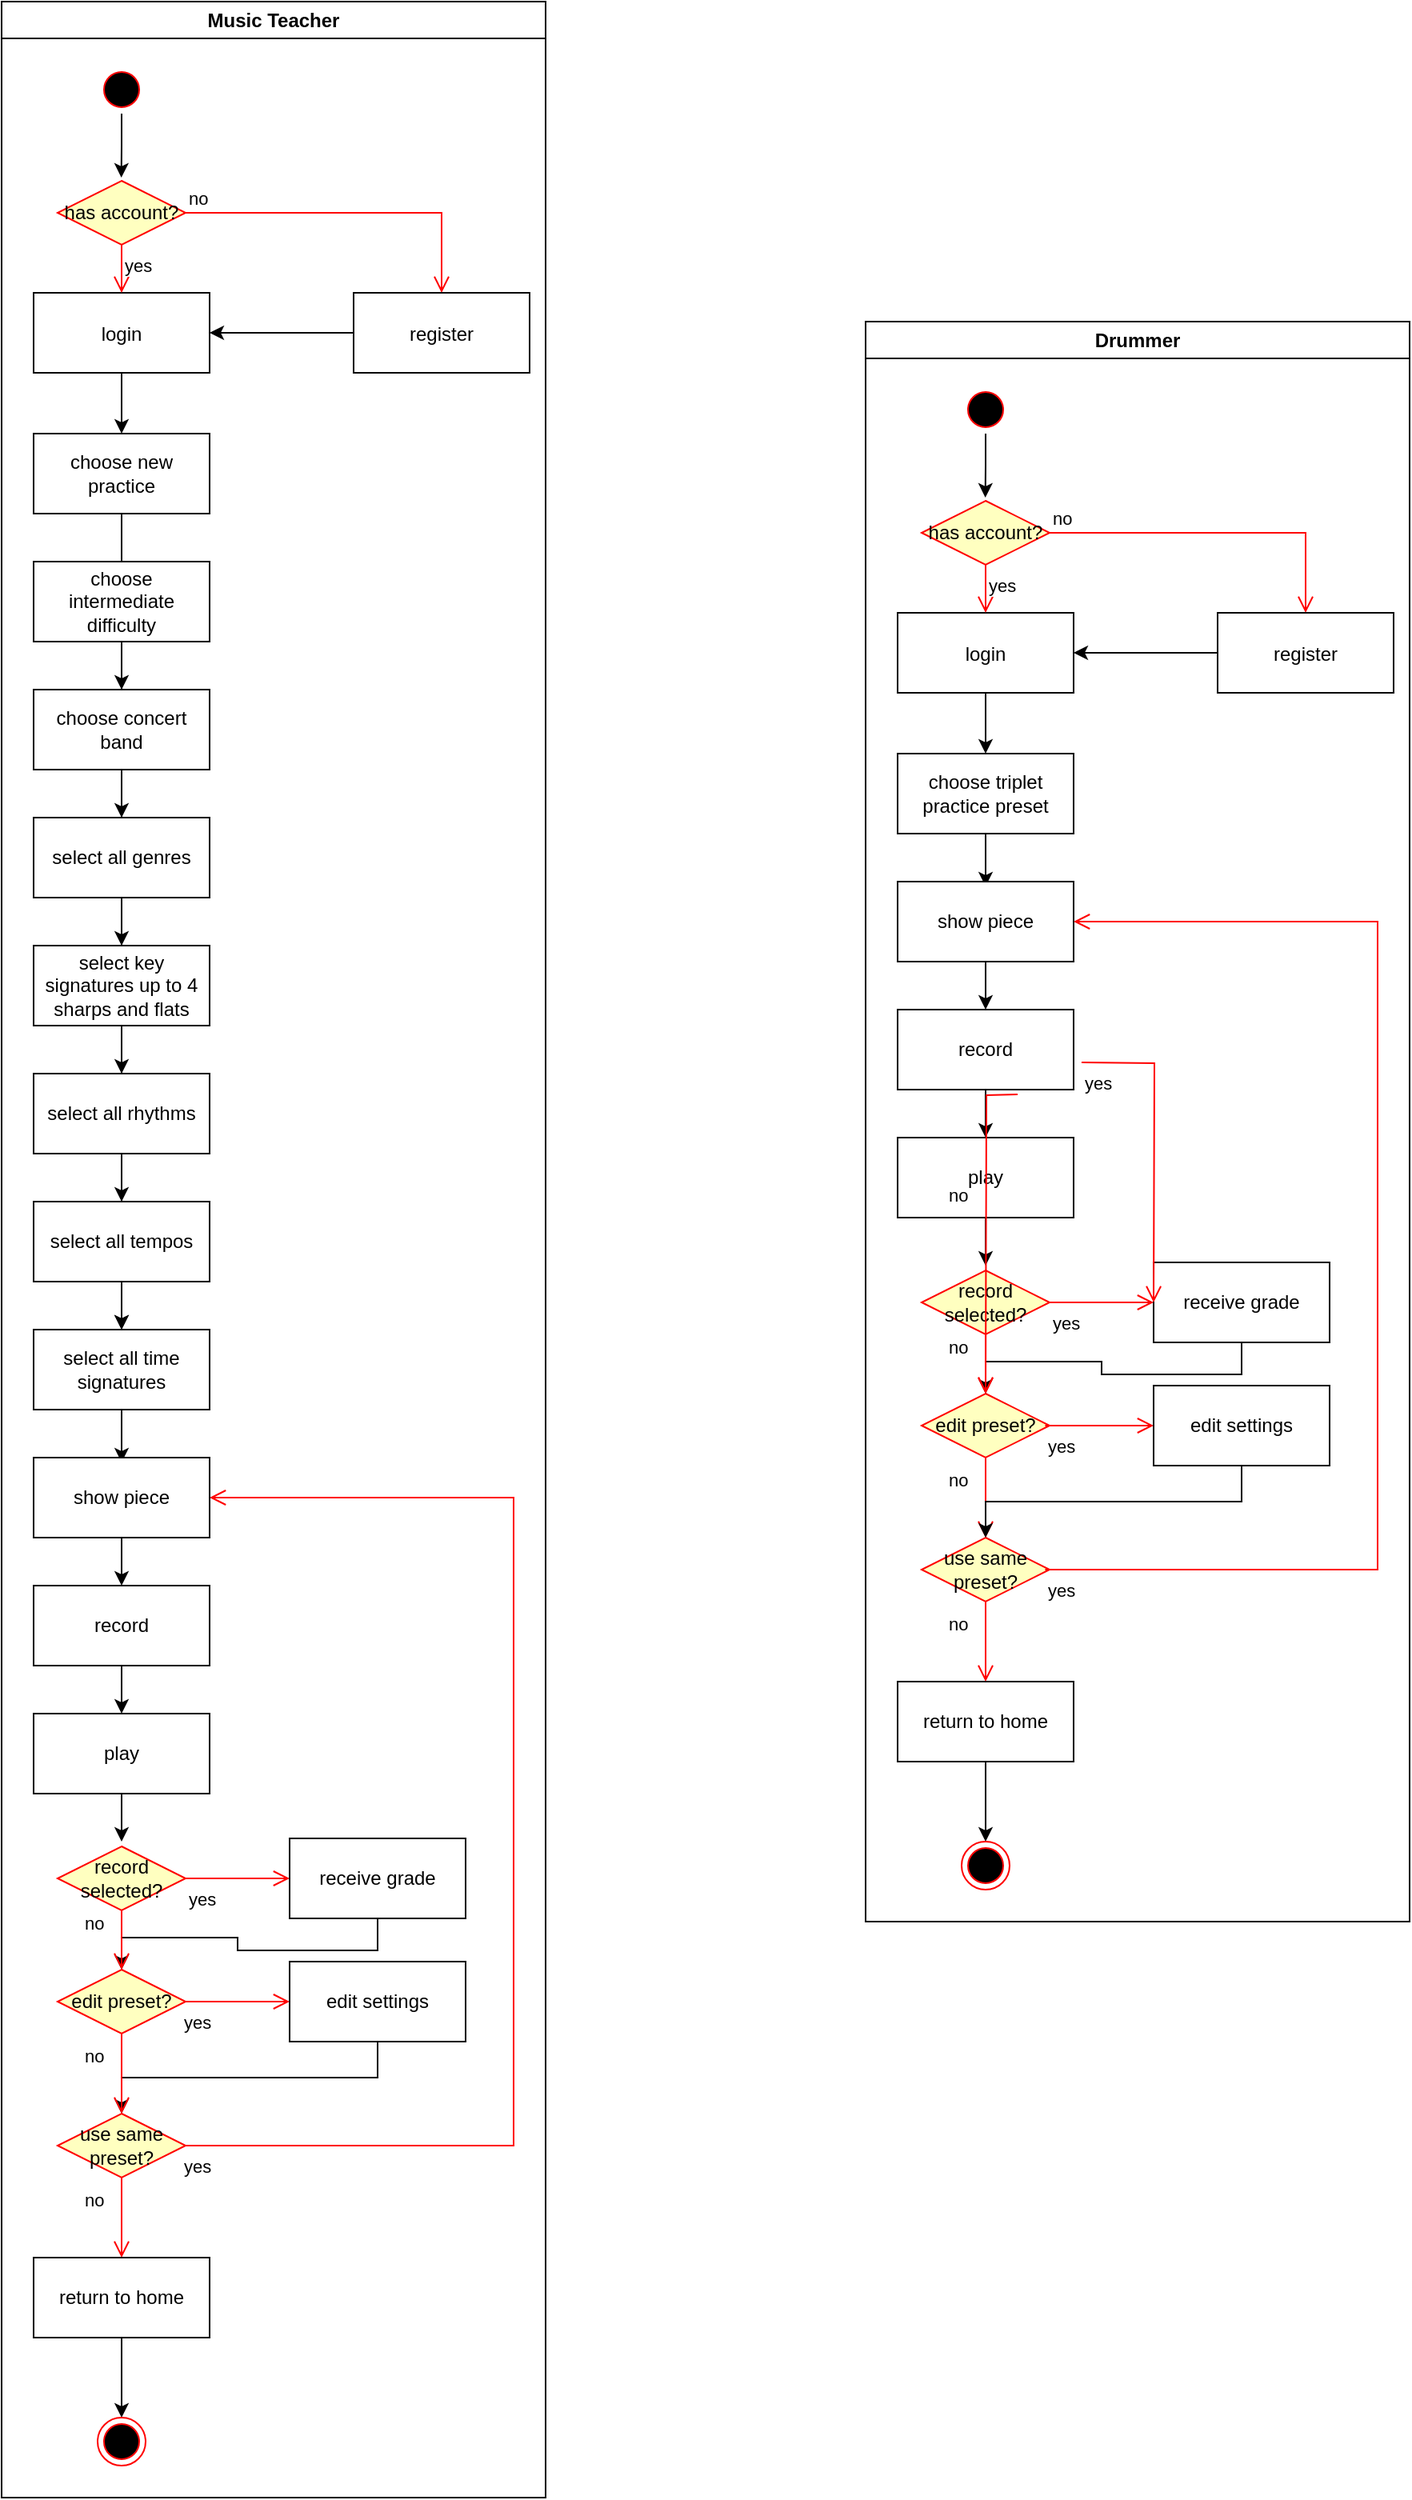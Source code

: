 <mxfile version="26.0.11">
  <diagram name="Page-1" id="e7e014a7-5840-1c2e-5031-d8a46d1fe8dd">
    <mxGraphModel dx="1050" dy="2174" grid="1" gridSize="10" guides="1" tooltips="1" connect="1" arrows="1" fold="1" page="1" pageScale="1" pageWidth="1169" pageHeight="826" background="none" math="0" shadow="0">
      <root>
        <mxCell id="0" />
        <mxCell id="1" parent="0" />
        <mxCell id="NI65FcXABOgf1kVMYgQY-100" value="no" style="edgeStyle=orthogonalEdgeStyle;html=1;align=left;verticalAlign=bottom;endArrow=open;endSize=8;strokeColor=#ff0000;rounded=0;" parent="1" edge="1">
          <mxGeometry x="-0.093" y="-25" relative="1" as="geometry">
            <mxPoint x="235" y="-130" as="targetPoint" />
            <mxPoint as="offset" />
          </mxGeometry>
        </mxCell>
        <mxCell id="NI65FcXABOgf1kVMYgQY-101" value="yes" style="edgeStyle=orthogonalEdgeStyle;html=1;align=left;verticalAlign=top;endArrow=open;endSize=8;strokeColor=#ff0000;rounded=0;" parent="1" edge="1">
          <mxGeometry x="-1" relative="1" as="geometry">
            <mxPoint x="340" y="-187" as="targetPoint" />
          </mxGeometry>
        </mxCell>
        <mxCell id="NI65FcXABOgf1kVMYgQY-119" value="Drummer" style="swimlane;whiteSpace=wrap;startSize=23;" parent="1" vertex="1">
          <mxGeometry x="600" y="-1410" width="340" height="1000" as="geometry" />
        </mxCell>
        <mxCell id="NI65FcXABOgf1kVMYgQY-120" style="edgeStyle=orthogonalEdgeStyle;rounded=0;orthogonalLoop=1;jettySize=auto;html=1;exitX=0.5;exitY=1;exitDx=0;exitDy=0;" parent="NI65FcXABOgf1kVMYgQY-119" source="NI65FcXABOgf1kVMYgQY-121" edge="1">
          <mxGeometry relative="1" as="geometry">
            <mxPoint x="74.842" y="110.0" as="targetPoint" />
          </mxGeometry>
        </mxCell>
        <mxCell id="NI65FcXABOgf1kVMYgQY-121" value="" style="ellipse;shape=startState;fillColor=#000000;strokeColor=#ff0000;" parent="NI65FcXABOgf1kVMYgQY-119" vertex="1">
          <mxGeometry x="60" y="40" width="30" height="30" as="geometry" />
        </mxCell>
        <mxCell id="NI65FcXABOgf1kVMYgQY-122" style="edgeStyle=orthogonalEdgeStyle;rounded=0;orthogonalLoop=1;jettySize=auto;html=1;exitX=0.5;exitY=1;exitDx=0;exitDy=0;entryX=0.5;entryY=0;entryDx=0;entryDy=0;" parent="NI65FcXABOgf1kVMYgQY-119" source="NI65FcXABOgf1kVMYgQY-123" edge="1">
          <mxGeometry relative="1" as="geometry">
            <mxPoint x="75" y="270" as="targetPoint" />
          </mxGeometry>
        </mxCell>
        <mxCell id="NI65FcXABOgf1kVMYgQY-123" value="login" style="" parent="NI65FcXABOgf1kVMYgQY-119" vertex="1">
          <mxGeometry x="20" y="182" width="110" height="50" as="geometry" />
        </mxCell>
        <mxCell id="NI65FcXABOgf1kVMYgQY-124" style="edgeStyle=orthogonalEdgeStyle;rounded=0;orthogonalLoop=1;jettySize=auto;html=1;exitX=0.5;exitY=1;exitDx=0;exitDy=0;entryX=0.5;entryY=0;entryDx=0;entryDy=0;" parent="NI65FcXABOgf1kVMYgQY-119" edge="1">
          <mxGeometry relative="1" as="geometry">
            <mxPoint x="75" y="320" as="sourcePoint" />
            <mxPoint x="75" y="353" as="targetPoint" />
          </mxGeometry>
        </mxCell>
        <mxCell id="NI65FcXABOgf1kVMYgQY-126" style="edgeStyle=orthogonalEdgeStyle;rounded=0;orthogonalLoop=1;jettySize=auto;html=1;exitX=0.5;exitY=1;exitDx=0;exitDy=0;entryX=0.5;entryY=0;entryDx=0;entryDy=0;" parent="NI65FcXABOgf1kVMYgQY-119" edge="1">
          <mxGeometry relative="1" as="geometry">
            <mxPoint x="75" y="403" as="sourcePoint" />
          </mxGeometry>
        </mxCell>
        <mxCell id="NI65FcXABOgf1kVMYgQY-128" value="has account?" style="rhombus;whiteSpace=wrap;html=1;fontColor=#000000;fillColor=#ffffc0;strokeColor=#ff0000;" parent="NI65FcXABOgf1kVMYgQY-119" vertex="1">
          <mxGeometry x="35" y="112" width="80" height="40" as="geometry" />
        </mxCell>
        <mxCell id="NI65FcXABOgf1kVMYgQY-129" value="no" style="edgeStyle=orthogonalEdgeStyle;html=1;align=left;verticalAlign=bottom;endArrow=open;endSize=8;strokeColor=#ff0000;rounded=0;entryX=0.5;entryY=0;entryDx=0;entryDy=0;" parent="NI65FcXABOgf1kVMYgQY-119" source="NI65FcXABOgf1kVMYgQY-128" target="NI65FcXABOgf1kVMYgQY-132" edge="1">
          <mxGeometry x="-1" relative="1" as="geometry">
            <mxPoint x="310" y="90" as="targetPoint" />
          </mxGeometry>
        </mxCell>
        <mxCell id="NI65FcXABOgf1kVMYgQY-130" value="yes" style="edgeStyle=orthogonalEdgeStyle;html=1;align=left;verticalAlign=top;endArrow=open;endSize=8;strokeColor=#ff0000;rounded=0;entryX=0.5;entryY=0;entryDx=0;entryDy=0;" parent="NI65FcXABOgf1kVMYgQY-119" source="NI65FcXABOgf1kVMYgQY-128" target="NI65FcXABOgf1kVMYgQY-123" edge="1">
          <mxGeometry x="-1" relative="1" as="geometry">
            <mxPoint x="170" y="170" as="targetPoint" />
          </mxGeometry>
        </mxCell>
        <mxCell id="NI65FcXABOgf1kVMYgQY-131" style="edgeStyle=orthogonalEdgeStyle;rounded=0;orthogonalLoop=1;jettySize=auto;html=1;exitX=0;exitY=0.5;exitDx=0;exitDy=0;entryX=1;entryY=0.5;entryDx=0;entryDy=0;" parent="NI65FcXABOgf1kVMYgQY-119" source="NI65FcXABOgf1kVMYgQY-132" target="NI65FcXABOgf1kVMYgQY-123" edge="1">
          <mxGeometry relative="1" as="geometry" />
        </mxCell>
        <mxCell id="NI65FcXABOgf1kVMYgQY-132" value="register" style="" parent="NI65FcXABOgf1kVMYgQY-119" vertex="1">
          <mxGeometry x="220" y="182" width="110" height="50" as="geometry" />
        </mxCell>
        <mxCell id="NI65FcXABOgf1kVMYgQY-133" style="edgeStyle=orthogonalEdgeStyle;rounded=0;orthogonalLoop=1;jettySize=auto;html=1;exitX=0.5;exitY=1;exitDx=0;exitDy=0;entryX=0.5;entryY=0;entryDx=0;entryDy=0;" parent="NI65FcXABOgf1kVMYgQY-119" edge="1">
          <mxGeometry relative="1" as="geometry">
            <mxPoint x="75" y="490" as="sourcePoint" />
          </mxGeometry>
        </mxCell>
        <mxCell id="NI65FcXABOgf1kVMYgQY-135" style="edgeStyle=orthogonalEdgeStyle;rounded=0;orthogonalLoop=1;jettySize=auto;html=1;exitX=0.5;exitY=1;exitDx=0;exitDy=0;entryX=0.5;entryY=0;entryDx=0;entryDy=0;" parent="NI65FcXABOgf1kVMYgQY-119" edge="1">
          <mxGeometry relative="1" as="geometry">
            <mxPoint x="75" y="653" as="sourcePoint" />
          </mxGeometry>
        </mxCell>
        <mxCell id="NI65FcXABOgf1kVMYgQY-137" style="edgeStyle=orthogonalEdgeStyle;rounded=0;orthogonalLoop=1;jettySize=auto;html=1;exitX=0.5;exitY=1;exitDx=0;exitDy=0;entryX=0.5;entryY=0;entryDx=0;entryDy=0;" parent="NI65FcXABOgf1kVMYgQY-119" edge="1">
          <mxGeometry relative="1" as="geometry">
            <mxPoint x="75" y="740" as="sourcePoint" />
          </mxGeometry>
        </mxCell>
        <mxCell id="NI65FcXABOgf1kVMYgQY-139" style="edgeStyle=orthogonalEdgeStyle;rounded=0;orthogonalLoop=1;jettySize=auto;html=1;exitX=0.5;exitY=1;exitDx=0;exitDy=0;entryX=0.5;entryY=0;entryDx=0;entryDy=0;" parent="NI65FcXABOgf1kVMYgQY-119" edge="1">
          <mxGeometry relative="1" as="geometry">
            <mxPoint x="75" y="833" as="sourcePoint" />
          </mxGeometry>
        </mxCell>
        <mxCell id="NI65FcXABOgf1kVMYgQY-141" style="edgeStyle=orthogonalEdgeStyle;rounded=0;orthogonalLoop=1;jettySize=auto;html=1;exitX=0.5;exitY=1;exitDx=0;exitDy=0;entryX=0.5;entryY=0;entryDx=0;entryDy=0;" parent="NI65FcXABOgf1kVMYgQY-119" edge="1">
          <mxGeometry relative="1" as="geometry">
            <mxPoint x="75" y="570" as="sourcePoint" />
          </mxGeometry>
        </mxCell>
        <mxCell id="NI65FcXABOgf1kVMYgQY-145" style="edgeStyle=orthogonalEdgeStyle;rounded=0;orthogonalLoop=1;jettySize=auto;html=1;exitX=0.5;exitY=1;exitDx=0;exitDy=0;entryX=0.5;entryY=0;entryDx=0;entryDy=0;" parent="NI65FcXABOgf1kVMYgQY-119" source="NI65FcXABOgf1kVMYgQY-146" target="NI65FcXABOgf1kVMYgQY-148" edge="1">
          <mxGeometry relative="1" as="geometry" />
        </mxCell>
        <mxCell id="NI65FcXABOgf1kVMYgQY-146" value="show piece" style="html=1;whiteSpace=wrap;" parent="NI65FcXABOgf1kVMYgQY-119" vertex="1">
          <mxGeometry x="20" y="350" width="110" height="50" as="geometry" />
        </mxCell>
        <mxCell id="NI65FcXABOgf1kVMYgQY-147" style="edgeStyle=orthogonalEdgeStyle;rounded=0;orthogonalLoop=1;jettySize=auto;html=1;exitX=0.5;exitY=1;exitDx=0;exitDy=0;entryX=0.5;entryY=0;entryDx=0;entryDy=0;" parent="NI65FcXABOgf1kVMYgQY-119" source="NI65FcXABOgf1kVMYgQY-148" target="NI65FcXABOgf1kVMYgQY-150" edge="1">
          <mxGeometry relative="1" as="geometry" />
        </mxCell>
        <mxCell id="NI65FcXABOgf1kVMYgQY-148" value="record" style="html=1;whiteSpace=wrap;" parent="NI65FcXABOgf1kVMYgQY-119" vertex="1">
          <mxGeometry x="20" y="430" width="110" height="50" as="geometry" />
        </mxCell>
        <mxCell id="NI65FcXABOgf1kVMYgQY-166" style="edgeStyle=orthogonalEdgeStyle;rounded=0;orthogonalLoop=1;jettySize=auto;html=1;exitX=0.5;exitY=1;exitDx=0;exitDy=0;" parent="NI65FcXABOgf1kVMYgQY-119" source="NI65FcXABOgf1kVMYgQY-150" edge="1">
          <mxGeometry relative="1" as="geometry">
            <mxPoint x="75" y="590" as="targetPoint" />
          </mxGeometry>
        </mxCell>
        <mxCell id="NI65FcXABOgf1kVMYgQY-150" value="play" style="html=1;whiteSpace=wrap;" parent="NI65FcXABOgf1kVMYgQY-119" vertex="1">
          <mxGeometry x="20" y="510" width="110" height="50" as="geometry" />
        </mxCell>
        <mxCell id="NI65FcXABOgf1kVMYgQY-151" style="edgeStyle=orthogonalEdgeStyle;rounded=0;orthogonalLoop=1;jettySize=auto;html=1;exitX=0.5;exitY=1;exitDx=0;exitDy=0;entryX=0.5;entryY=0;entryDx=0;entryDy=0;" parent="NI65FcXABOgf1kVMYgQY-119" source="NI65FcXABOgf1kVMYgQY-152" target="NI65FcXABOgf1kVMYgQY-153" edge="1">
          <mxGeometry relative="1" as="geometry" />
        </mxCell>
        <mxCell id="NI65FcXABOgf1kVMYgQY-152" value="return to home" style="html=1;whiteSpace=wrap;" parent="NI65FcXABOgf1kVMYgQY-119" vertex="1">
          <mxGeometry x="20" y="850" width="110" height="50" as="geometry" />
        </mxCell>
        <mxCell id="NI65FcXABOgf1kVMYgQY-153" value="" style="ellipse;html=1;shape=endState;fillColor=#000000;strokeColor=#ff0000;" parent="NI65FcXABOgf1kVMYgQY-119" vertex="1">
          <mxGeometry x="60" y="950" width="30" height="30" as="geometry" />
        </mxCell>
        <mxCell id="NI65FcXABOgf1kVMYgQY-154" value="record selected?" style="rhombus;whiteSpace=wrap;html=1;fontColor=#000000;fillColor=#ffffc0;strokeColor=#ff0000;" parent="NI65FcXABOgf1kVMYgQY-119" vertex="1">
          <mxGeometry x="35" y="593" width="80" height="40" as="geometry" />
        </mxCell>
        <mxCell id="NI65FcXABOgf1kVMYgQY-155" value="edit preset?" style="rhombus;whiteSpace=wrap;html=1;fontColor=#000000;fillColor=#ffffc0;strokeColor=#ff0000;" parent="NI65FcXABOgf1kVMYgQY-119" vertex="1">
          <mxGeometry x="35" y="670" width="80" height="40" as="geometry" />
        </mxCell>
        <mxCell id="NI65FcXABOgf1kVMYgQY-156" value="no" style="edgeStyle=orthogonalEdgeStyle;html=1;align=left;verticalAlign=bottom;endArrow=open;endSize=8;strokeColor=#ff0000;rounded=0;" parent="NI65FcXABOgf1kVMYgQY-119" source="NI65FcXABOgf1kVMYgQY-155" edge="1">
          <mxGeometry x="-0.111" y="-25" relative="1" as="geometry">
            <mxPoint x="75" y="760" as="targetPoint" />
            <mxPoint as="offset" />
          </mxGeometry>
        </mxCell>
        <mxCell id="NI65FcXABOgf1kVMYgQY-157" value="yes" style="edgeStyle=orthogonalEdgeStyle;html=1;align=left;verticalAlign=top;endArrow=open;endSize=8;strokeColor=#ff0000;rounded=0;" parent="NI65FcXABOgf1kVMYgQY-119" edge="1">
          <mxGeometry x="-1" relative="1" as="geometry">
            <mxPoint x="180" y="690" as="targetPoint" />
            <mxPoint x="112.24" y="690" as="sourcePoint" />
          </mxGeometry>
        </mxCell>
        <mxCell id="NI65FcXABOgf1kVMYgQY-158" style="edgeStyle=orthogonalEdgeStyle;rounded=0;orthogonalLoop=1;jettySize=auto;html=1;exitX=0.5;exitY=1;exitDx=0;exitDy=0;entryX=0.5;entryY=0;entryDx=0;entryDy=0;" parent="NI65FcXABOgf1kVMYgQY-119" source="NI65FcXABOgf1kVMYgQY-159" target="NI65FcXABOgf1kVMYgQY-155" edge="1">
          <mxGeometry relative="1" as="geometry">
            <mxPoint x="80" y="1280" as="targetPoint" />
          </mxGeometry>
        </mxCell>
        <mxCell id="NI65FcXABOgf1kVMYgQY-159" value="receive grade" style="html=1;whiteSpace=wrap;" parent="NI65FcXABOgf1kVMYgQY-119" vertex="1">
          <mxGeometry x="180" y="588" width="110" height="50" as="geometry" />
        </mxCell>
        <mxCell id="NI65FcXABOgf1kVMYgQY-160" value="use same preset?" style="rhombus;whiteSpace=wrap;html=1;fontColor=#000000;fillColor=#ffffc0;strokeColor=#ff0000;" parent="NI65FcXABOgf1kVMYgQY-119" vertex="1">
          <mxGeometry x="35" y="760" width="80" height="40" as="geometry" />
        </mxCell>
        <mxCell id="NI65FcXABOgf1kVMYgQY-161" value="no" style="edgeStyle=orthogonalEdgeStyle;html=1;align=left;verticalAlign=bottom;endArrow=open;endSize=8;strokeColor=#ff0000;rounded=0;" parent="NI65FcXABOgf1kVMYgQY-119" source="NI65FcXABOgf1kVMYgQY-160" edge="1">
          <mxGeometry x="-0.111" y="-25" relative="1" as="geometry">
            <mxPoint x="75" y="850" as="targetPoint" />
            <mxPoint as="offset" />
          </mxGeometry>
        </mxCell>
        <mxCell id="NI65FcXABOgf1kVMYgQY-162" value="yes" style="edgeStyle=orthogonalEdgeStyle;html=1;align=left;verticalAlign=top;endArrow=open;endSize=8;strokeColor=#ff0000;rounded=0;entryX=1;entryY=0.5;entryDx=0;entryDy=0;" parent="NI65FcXABOgf1kVMYgQY-119" target="NI65FcXABOgf1kVMYgQY-146" edge="1">
          <mxGeometry x="-1" relative="1" as="geometry">
            <mxPoint x="300" y="380" as="targetPoint" />
            <mxPoint x="112.24" y="780" as="sourcePoint" />
            <Array as="points">
              <mxPoint x="320" y="780" />
              <mxPoint x="320" y="375" />
            </Array>
          </mxGeometry>
        </mxCell>
        <mxCell id="NI65FcXABOgf1kVMYgQY-163" style="edgeStyle=orthogonalEdgeStyle;rounded=0;orthogonalLoop=1;jettySize=auto;html=1;exitX=0.5;exitY=1;exitDx=0;exitDy=0;entryX=0.5;entryY=0;entryDx=0;entryDy=0;" parent="NI65FcXABOgf1kVMYgQY-119" source="NI65FcXABOgf1kVMYgQY-164" target="NI65FcXABOgf1kVMYgQY-160" edge="1">
          <mxGeometry relative="1" as="geometry" />
        </mxCell>
        <mxCell id="NI65FcXABOgf1kVMYgQY-164" value="edit settings" style="html=1;whiteSpace=wrap;" parent="NI65FcXABOgf1kVMYgQY-119" vertex="1">
          <mxGeometry x="180" y="665" width="110" height="50" as="geometry" />
        </mxCell>
        <mxCell id="NI65FcXABOgf1kVMYgQY-173" value="choose triplet practice preset" style="html=1;whiteSpace=wrap;" parent="NI65FcXABOgf1kVMYgQY-119" vertex="1">
          <mxGeometry x="20" y="270" width="110" height="50" as="geometry" />
        </mxCell>
        <mxCell id="NI65FcXABOgf1kVMYgQY-170" value="no" style="edgeStyle=orthogonalEdgeStyle;html=1;align=left;verticalAlign=bottom;endArrow=open;endSize=8;strokeColor=#ff0000;rounded=0;exitX=0.5;exitY=1;exitDx=0;exitDy=0;" parent="1" source="NI65FcXABOgf1kVMYgQY-154" edge="1">
          <mxGeometry x="-0.111" y="-25" relative="1" as="geometry">
            <mxPoint x="675" y="-740" as="targetPoint" />
            <mxPoint as="offset" />
            <mxPoint x="685" y="-600" as="sourcePoint" />
          </mxGeometry>
        </mxCell>
        <mxCell id="NI65FcXABOgf1kVMYgQY-171" value="yes" style="edgeStyle=orthogonalEdgeStyle;html=1;align=left;verticalAlign=top;endArrow=open;endSize=8;strokeColor=#ff0000;rounded=0;exitX=1;exitY=0.5;exitDx=0;exitDy=0;" parent="1" source="NI65FcXABOgf1kVMYgQY-154" edge="1">
          <mxGeometry x="-1" relative="1" as="geometry">
            <mxPoint x="780" y="-797" as="targetPoint" />
            <mxPoint x="722.24" y="-710" as="sourcePoint" />
          </mxGeometry>
        </mxCell>
        <mxCell id="YAkwlYH_ZnlnO7Yqhq8h-39" value="no" style="edgeStyle=orthogonalEdgeStyle;html=1;align=left;verticalAlign=bottom;endArrow=open;endSize=8;strokeColor=#ff0000;rounded=0;exitX=0.5;exitY=1;exitDx=0;exitDy=0;" parent="1" edge="1">
          <mxGeometry x="-0.111" y="-25" relative="1" as="geometry">
            <mxPoint x="675" y="-740" as="targetPoint" />
            <mxPoint as="offset" />
            <mxPoint x="695" y="-927" as="sourcePoint" />
          </mxGeometry>
        </mxCell>
        <mxCell id="YAkwlYH_ZnlnO7Yqhq8h-40" value="yes" style="edgeStyle=orthogonalEdgeStyle;html=1;align=left;verticalAlign=top;endArrow=open;endSize=8;strokeColor=#ff0000;rounded=0;exitX=1;exitY=0.5;exitDx=0;exitDy=0;" parent="1" edge="1">
          <mxGeometry x="-1" relative="1" as="geometry">
            <mxPoint x="780" y="-797" as="targetPoint" />
            <mxPoint x="735" y="-947" as="sourcePoint" />
          </mxGeometry>
        </mxCell>
        <mxCell id="YAkwlYH_ZnlnO7Yqhq8h-82" value="Music Teacher" style="swimlane;whiteSpace=wrap;startSize=23;" parent="1" vertex="1">
          <mxGeometry x="60" y="-1610" width="340" height="1560" as="geometry" />
        </mxCell>
        <mxCell id="YAkwlYH_ZnlnO7Yqhq8h-83" style="edgeStyle=orthogonalEdgeStyle;rounded=0;orthogonalLoop=1;jettySize=auto;html=1;exitX=0.5;exitY=1;exitDx=0;exitDy=0;" parent="YAkwlYH_ZnlnO7Yqhq8h-82" source="YAkwlYH_ZnlnO7Yqhq8h-84" edge="1">
          <mxGeometry relative="1" as="geometry">
            <mxPoint x="74.842" y="110.0" as="targetPoint" />
          </mxGeometry>
        </mxCell>
        <mxCell id="YAkwlYH_ZnlnO7Yqhq8h-84" value="" style="ellipse;shape=startState;fillColor=#000000;strokeColor=#ff0000;" parent="YAkwlYH_ZnlnO7Yqhq8h-82" vertex="1">
          <mxGeometry x="60" y="40" width="30" height="30" as="geometry" />
        </mxCell>
        <mxCell id="YAkwlYH_ZnlnO7Yqhq8h-85" style="edgeStyle=orthogonalEdgeStyle;rounded=0;orthogonalLoop=1;jettySize=auto;html=1;exitX=0.5;exitY=1;exitDx=0;exitDy=0;entryX=0.5;entryY=0;entryDx=0;entryDy=0;" parent="YAkwlYH_ZnlnO7Yqhq8h-82" source="YAkwlYH_ZnlnO7Yqhq8h-86" edge="1">
          <mxGeometry relative="1" as="geometry">
            <mxPoint x="75" y="270" as="targetPoint" />
          </mxGeometry>
        </mxCell>
        <mxCell id="YAkwlYH_ZnlnO7Yqhq8h-86" value="login" style="" parent="YAkwlYH_ZnlnO7Yqhq8h-82" vertex="1">
          <mxGeometry x="20" y="182" width="110" height="50" as="geometry" />
        </mxCell>
        <mxCell id="YAkwlYH_ZnlnO7Yqhq8h-88" style="edgeStyle=orthogonalEdgeStyle;rounded=0;orthogonalLoop=1;jettySize=auto;html=1;exitX=0.5;exitY=1;exitDx=0;exitDy=0;entryX=0.5;entryY=0;entryDx=0;entryDy=0;" parent="YAkwlYH_ZnlnO7Yqhq8h-82" edge="1">
          <mxGeometry relative="1" as="geometry">
            <mxPoint x="75" y="403" as="sourcePoint" />
          </mxGeometry>
        </mxCell>
        <mxCell id="YAkwlYH_ZnlnO7Yqhq8h-89" value="has account?" style="rhombus;whiteSpace=wrap;html=1;fontColor=#000000;fillColor=#ffffc0;strokeColor=#ff0000;" parent="YAkwlYH_ZnlnO7Yqhq8h-82" vertex="1">
          <mxGeometry x="35" y="112" width="80" height="40" as="geometry" />
        </mxCell>
        <mxCell id="YAkwlYH_ZnlnO7Yqhq8h-90" value="no" style="edgeStyle=orthogonalEdgeStyle;html=1;align=left;verticalAlign=bottom;endArrow=open;endSize=8;strokeColor=#ff0000;rounded=0;entryX=0.5;entryY=0;entryDx=0;entryDy=0;" parent="YAkwlYH_ZnlnO7Yqhq8h-82" source="YAkwlYH_ZnlnO7Yqhq8h-89" target="YAkwlYH_ZnlnO7Yqhq8h-93" edge="1">
          <mxGeometry x="-1" relative="1" as="geometry">
            <mxPoint x="310" y="90" as="targetPoint" />
          </mxGeometry>
        </mxCell>
        <mxCell id="YAkwlYH_ZnlnO7Yqhq8h-91" value="yes" style="edgeStyle=orthogonalEdgeStyle;html=1;align=left;verticalAlign=top;endArrow=open;endSize=8;strokeColor=#ff0000;rounded=0;entryX=0.5;entryY=0;entryDx=0;entryDy=0;" parent="YAkwlYH_ZnlnO7Yqhq8h-82" source="YAkwlYH_ZnlnO7Yqhq8h-89" target="YAkwlYH_ZnlnO7Yqhq8h-86" edge="1">
          <mxGeometry x="-1" relative="1" as="geometry">
            <mxPoint x="170" y="170" as="targetPoint" />
          </mxGeometry>
        </mxCell>
        <mxCell id="YAkwlYH_ZnlnO7Yqhq8h-92" style="edgeStyle=orthogonalEdgeStyle;rounded=0;orthogonalLoop=1;jettySize=auto;html=1;exitX=0;exitY=0.5;exitDx=0;exitDy=0;entryX=1;entryY=0.5;entryDx=0;entryDy=0;" parent="YAkwlYH_ZnlnO7Yqhq8h-82" source="YAkwlYH_ZnlnO7Yqhq8h-93" target="YAkwlYH_ZnlnO7Yqhq8h-86" edge="1">
          <mxGeometry relative="1" as="geometry" />
        </mxCell>
        <mxCell id="YAkwlYH_ZnlnO7Yqhq8h-93" value="register" style="" parent="YAkwlYH_ZnlnO7Yqhq8h-82" vertex="1">
          <mxGeometry x="220" y="182" width="110" height="50" as="geometry" />
        </mxCell>
        <mxCell id="YAkwlYH_ZnlnO7Yqhq8h-94" style="edgeStyle=orthogonalEdgeStyle;rounded=0;orthogonalLoop=1;jettySize=auto;html=1;exitX=0.5;exitY=1;exitDx=0;exitDy=0;entryX=0.5;entryY=0;entryDx=0;entryDy=0;" parent="YAkwlYH_ZnlnO7Yqhq8h-82" edge="1">
          <mxGeometry relative="1" as="geometry">
            <mxPoint x="75" y="490" as="sourcePoint" />
          </mxGeometry>
        </mxCell>
        <mxCell id="YAkwlYH_ZnlnO7Yqhq8h-95" style="edgeStyle=orthogonalEdgeStyle;rounded=0;orthogonalLoop=1;jettySize=auto;html=1;exitX=0.5;exitY=1;exitDx=0;exitDy=0;entryX=0.5;entryY=0;entryDx=0;entryDy=0;" parent="YAkwlYH_ZnlnO7Yqhq8h-82" edge="1">
          <mxGeometry relative="1" as="geometry">
            <mxPoint x="75" y="653" as="sourcePoint" />
          </mxGeometry>
        </mxCell>
        <mxCell id="YAkwlYH_ZnlnO7Yqhq8h-96" style="edgeStyle=orthogonalEdgeStyle;rounded=0;orthogonalLoop=1;jettySize=auto;html=1;exitX=0.5;exitY=1;exitDx=0;exitDy=0;entryX=0.5;entryY=0;entryDx=0;entryDy=0;" parent="YAkwlYH_ZnlnO7Yqhq8h-82" edge="1">
          <mxGeometry relative="1" as="geometry">
            <mxPoint x="75" y="740" as="sourcePoint" />
          </mxGeometry>
        </mxCell>
        <mxCell id="YAkwlYH_ZnlnO7Yqhq8h-97" style="edgeStyle=orthogonalEdgeStyle;rounded=0;orthogonalLoop=1;jettySize=auto;html=1;exitX=0.5;exitY=1;exitDx=0;exitDy=0;entryX=0.5;entryY=0;entryDx=0;entryDy=0;" parent="YAkwlYH_ZnlnO7Yqhq8h-82" edge="1">
          <mxGeometry relative="1" as="geometry">
            <mxPoint x="75" y="833" as="sourcePoint" />
          </mxGeometry>
        </mxCell>
        <mxCell id="YAkwlYH_ZnlnO7Yqhq8h-98" style="edgeStyle=orthogonalEdgeStyle;rounded=0;orthogonalLoop=1;jettySize=auto;html=1;exitX=0.5;exitY=1;exitDx=0;exitDy=0;entryX=0.5;entryY=0;entryDx=0;entryDy=0;" parent="YAkwlYH_ZnlnO7Yqhq8h-82" edge="1">
          <mxGeometry relative="1" as="geometry">
            <mxPoint x="75" y="570" as="sourcePoint" />
          </mxGeometry>
        </mxCell>
        <mxCell id="YAkwlYH_ZnlnO7Yqhq8h-105" style="edgeStyle=orthogonalEdgeStyle;rounded=0;orthogonalLoop=1;jettySize=auto;html=1;exitX=0.5;exitY=1;exitDx=0;exitDy=0;entryX=0.5;entryY=0;entryDx=0;entryDy=0;" parent="YAkwlYH_ZnlnO7Yqhq8h-82" source="YAkwlYH_ZnlnO7Yqhq8h-106" target="YAkwlYH_ZnlnO7Yqhq8h-107" edge="1">
          <mxGeometry relative="1" as="geometry" />
        </mxCell>
        <mxCell id="YAkwlYH_ZnlnO7Yqhq8h-112" style="edgeStyle=orthogonalEdgeStyle;rounded=0;orthogonalLoop=1;jettySize=auto;html=1;exitX=0.5;exitY=1;exitDx=0;exitDy=0;entryX=0.5;entryY=0;entryDx=0;entryDy=0;" parent="YAkwlYH_ZnlnO7Yqhq8h-82" source="YAkwlYH_ZnlnO7Yqhq8h-113" target="YAkwlYH_ZnlnO7Yqhq8h-109" edge="1">
          <mxGeometry relative="1" as="geometry">
            <mxPoint x="80" y="1280" as="targetPoint" />
          </mxGeometry>
        </mxCell>
        <mxCell id="YAkwlYH_ZnlnO7Yqhq8h-137" value="" style="edgeStyle=orthogonalEdgeStyle;rounded=0;orthogonalLoop=1;jettySize=auto;html=1;" parent="YAkwlYH_ZnlnO7Yqhq8h-82" source="YAkwlYH_ZnlnO7Yqhq8h-119" target="YAkwlYH_ZnlnO7Yqhq8h-125" edge="1">
          <mxGeometry relative="1" as="geometry" />
        </mxCell>
        <mxCell id="YAkwlYH_ZnlnO7Yqhq8h-119" value="choose new practice" style="html=1;whiteSpace=wrap;" parent="YAkwlYH_ZnlnO7Yqhq8h-82" vertex="1">
          <mxGeometry x="20" y="270" width="110" height="50" as="geometry" />
        </mxCell>
        <mxCell id="YAkwlYH_ZnlnO7Yqhq8h-115" value="no" style="edgeStyle=orthogonalEdgeStyle;html=1;align=left;verticalAlign=bottom;endArrow=open;endSize=8;strokeColor=#ff0000;rounded=0;" parent="YAkwlYH_ZnlnO7Yqhq8h-82" source="YAkwlYH_ZnlnO7Yqhq8h-114" edge="1">
          <mxGeometry x="-0.111" y="-25" relative="1" as="geometry">
            <mxPoint x="75" y="1410" as="targetPoint" />
            <mxPoint as="offset" />
          </mxGeometry>
        </mxCell>
        <mxCell id="YAkwlYH_ZnlnO7Yqhq8h-117" style="edgeStyle=orthogonalEdgeStyle;rounded=0;orthogonalLoop=1;jettySize=auto;html=1;exitX=0.5;exitY=1;exitDx=0;exitDy=0;entryX=0.5;entryY=0;entryDx=0;entryDy=0;" parent="YAkwlYH_ZnlnO7Yqhq8h-82" source="YAkwlYH_ZnlnO7Yqhq8h-118" target="YAkwlYH_ZnlnO7Yqhq8h-114" edge="1">
          <mxGeometry relative="1" as="geometry" />
        </mxCell>
        <mxCell id="YAkwlYH_ZnlnO7Yqhq8h-111" value="yes" style="edgeStyle=orthogonalEdgeStyle;html=1;align=left;verticalAlign=top;endArrow=open;endSize=8;strokeColor=#ff0000;rounded=0;" parent="YAkwlYH_ZnlnO7Yqhq8h-82" edge="1">
          <mxGeometry x="-1" relative="1" as="geometry">
            <mxPoint x="180" y="1250" as="targetPoint" />
            <mxPoint x="112.24" y="1250" as="sourcePoint" />
          </mxGeometry>
        </mxCell>
        <mxCell id="YAkwlYH_ZnlnO7Yqhq8h-110" value="no" style="edgeStyle=orthogonalEdgeStyle;html=1;align=left;verticalAlign=bottom;endArrow=open;endSize=8;strokeColor=#ff0000;rounded=0;" parent="YAkwlYH_ZnlnO7Yqhq8h-82" source="YAkwlYH_ZnlnO7Yqhq8h-109" edge="1">
          <mxGeometry x="-0.111" y="-25" relative="1" as="geometry">
            <mxPoint x="75" y="1320" as="targetPoint" />
            <mxPoint as="offset" />
          </mxGeometry>
        </mxCell>
        <mxCell id="YAkwlYH_ZnlnO7Yqhq8h-120" value="no" style="edgeStyle=orthogonalEdgeStyle;html=1;align=left;verticalAlign=bottom;endArrow=open;endSize=8;strokeColor=#ff0000;rounded=0;exitX=0.5;exitY=1;exitDx=0;exitDy=0;" parent="YAkwlYH_ZnlnO7Yqhq8h-82" source="YAkwlYH_ZnlnO7Yqhq8h-108" edge="1">
          <mxGeometry x="-0.111" y="-25" relative="1" as="geometry">
            <mxPoint x="75" y="1230" as="targetPoint" />
            <mxPoint as="offset" />
            <mxPoint x="85" y="1370" as="sourcePoint" />
          </mxGeometry>
        </mxCell>
        <mxCell id="YAkwlYH_ZnlnO7Yqhq8h-121" value="yes" style="edgeStyle=orthogonalEdgeStyle;html=1;align=left;verticalAlign=top;endArrow=open;endSize=8;strokeColor=#ff0000;rounded=0;exitX=1;exitY=0.5;exitDx=0;exitDy=0;" parent="YAkwlYH_ZnlnO7Yqhq8h-82" source="YAkwlYH_ZnlnO7Yqhq8h-108" edge="1">
          <mxGeometry x="-1" relative="1" as="geometry">
            <mxPoint x="180" y="1173" as="targetPoint" />
            <mxPoint x="122.24" y="1260" as="sourcePoint" />
          </mxGeometry>
        </mxCell>
        <mxCell id="YAkwlYH_ZnlnO7Yqhq8h-103" style="edgeStyle=orthogonalEdgeStyle;rounded=0;orthogonalLoop=1;jettySize=auto;html=1;exitX=0.5;exitY=1;exitDx=0;exitDy=0;" parent="YAkwlYH_ZnlnO7Yqhq8h-82" source="YAkwlYH_ZnlnO7Yqhq8h-104" edge="1">
          <mxGeometry relative="1" as="geometry">
            <mxPoint x="75" y="1150" as="targetPoint" />
          </mxGeometry>
        </mxCell>
        <mxCell id="YAkwlYH_ZnlnO7Yqhq8h-101" style="edgeStyle=orthogonalEdgeStyle;rounded=0;orthogonalLoop=1;jettySize=auto;html=1;exitX=0.5;exitY=1;exitDx=0;exitDy=0;entryX=0.5;entryY=0;entryDx=0;entryDy=0;" parent="YAkwlYH_ZnlnO7Yqhq8h-82" source="YAkwlYH_ZnlnO7Yqhq8h-102" target="YAkwlYH_ZnlnO7Yqhq8h-104" edge="1">
          <mxGeometry relative="1" as="geometry" />
        </mxCell>
        <mxCell id="YAkwlYH_ZnlnO7Yqhq8h-99" style="edgeStyle=orthogonalEdgeStyle;rounded=0;orthogonalLoop=1;jettySize=auto;html=1;exitX=0.5;exitY=1;exitDx=0;exitDy=0;entryX=0.5;entryY=0;entryDx=0;entryDy=0;" parent="YAkwlYH_ZnlnO7Yqhq8h-82" source="YAkwlYH_ZnlnO7Yqhq8h-100" target="YAkwlYH_ZnlnO7Yqhq8h-102" edge="1">
          <mxGeometry relative="1" as="geometry" />
        </mxCell>
        <mxCell id="YAkwlYH_ZnlnO7Yqhq8h-116" value="yes" style="edgeStyle=orthogonalEdgeStyle;html=1;align=left;verticalAlign=top;endArrow=open;endSize=8;strokeColor=#ff0000;rounded=0;entryX=1;entryY=0.5;entryDx=0;entryDy=0;" parent="YAkwlYH_ZnlnO7Yqhq8h-82" target="YAkwlYH_ZnlnO7Yqhq8h-100" edge="1">
          <mxGeometry x="-1" relative="1" as="geometry">
            <mxPoint x="300" y="940" as="targetPoint" />
            <mxPoint x="112.24" y="1340" as="sourcePoint" />
            <Array as="points">
              <mxPoint x="320" y="1340" />
              <mxPoint x="320" y="935" />
            </Array>
          </mxGeometry>
        </mxCell>
        <mxCell id="YAkwlYH_ZnlnO7Yqhq8h-87" style="edgeStyle=orthogonalEdgeStyle;rounded=0;orthogonalLoop=1;jettySize=auto;html=1;exitX=0.5;exitY=1;exitDx=0;exitDy=0;entryX=0.5;entryY=0;entryDx=0;entryDy=0;" parent="YAkwlYH_ZnlnO7Yqhq8h-82" edge="1">
          <mxGeometry relative="1" as="geometry">
            <mxPoint x="75" y="880" as="sourcePoint" />
            <mxPoint x="75" y="913" as="targetPoint" />
          </mxGeometry>
        </mxCell>
        <mxCell id="YAkwlYH_ZnlnO7Yqhq8h-106" value="return to home" style="html=1;whiteSpace=wrap;" parent="YAkwlYH_ZnlnO7Yqhq8h-82" vertex="1">
          <mxGeometry x="20" y="1410" width="110" height="50" as="geometry" />
        </mxCell>
        <mxCell id="YAkwlYH_ZnlnO7Yqhq8h-107" value="" style="ellipse;html=1;shape=endState;fillColor=#000000;strokeColor=#ff0000;" parent="YAkwlYH_ZnlnO7Yqhq8h-82" vertex="1">
          <mxGeometry x="60" y="1510" width="30" height="30" as="geometry" />
        </mxCell>
        <mxCell id="YAkwlYH_ZnlnO7Yqhq8h-114" value="use same preset?" style="rhombus;whiteSpace=wrap;html=1;fontColor=#000000;fillColor=#ffffc0;strokeColor=#ff0000;" parent="YAkwlYH_ZnlnO7Yqhq8h-82" vertex="1">
          <mxGeometry x="35" y="1320" width="80" height="40" as="geometry" />
        </mxCell>
        <mxCell id="YAkwlYH_ZnlnO7Yqhq8h-118" value="edit settings" style="html=1;whiteSpace=wrap;" parent="YAkwlYH_ZnlnO7Yqhq8h-82" vertex="1">
          <mxGeometry x="180" y="1225" width="110" height="50" as="geometry" />
        </mxCell>
        <mxCell id="YAkwlYH_ZnlnO7Yqhq8h-109" value="edit preset?" style="rhombus;whiteSpace=wrap;html=1;fontColor=#000000;fillColor=#ffffc0;strokeColor=#ff0000;" parent="YAkwlYH_ZnlnO7Yqhq8h-82" vertex="1">
          <mxGeometry x="35" y="1230" width="80" height="40" as="geometry" />
        </mxCell>
        <mxCell id="YAkwlYH_ZnlnO7Yqhq8h-108" value="record selected?" style="rhombus;whiteSpace=wrap;html=1;fontColor=#000000;fillColor=#ffffc0;strokeColor=#ff0000;" parent="YAkwlYH_ZnlnO7Yqhq8h-82" vertex="1">
          <mxGeometry x="35" y="1153" width="80" height="40" as="geometry" />
        </mxCell>
        <mxCell id="YAkwlYH_ZnlnO7Yqhq8h-113" value="receive grade" style="html=1;whiteSpace=wrap;" parent="YAkwlYH_ZnlnO7Yqhq8h-82" vertex="1">
          <mxGeometry x="180" y="1148" width="110" height="50" as="geometry" />
        </mxCell>
        <mxCell id="YAkwlYH_ZnlnO7Yqhq8h-104" value="play" style="html=1;whiteSpace=wrap;" parent="YAkwlYH_ZnlnO7Yqhq8h-82" vertex="1">
          <mxGeometry x="20" y="1070" width="110" height="50" as="geometry" />
        </mxCell>
        <mxCell id="YAkwlYH_ZnlnO7Yqhq8h-102" value="record" style="html=1;whiteSpace=wrap;" parent="YAkwlYH_ZnlnO7Yqhq8h-82" vertex="1">
          <mxGeometry x="20" y="990" width="110" height="50" as="geometry" />
        </mxCell>
        <mxCell id="YAkwlYH_ZnlnO7Yqhq8h-100" value="show piece" style="html=1;whiteSpace=wrap;" parent="YAkwlYH_ZnlnO7Yqhq8h-82" vertex="1">
          <mxGeometry x="20" y="910" width="110" height="50" as="geometry" />
        </mxCell>
        <mxCell id="YAkwlYH_ZnlnO7Yqhq8h-136" value="" style="edgeStyle=orthogonalEdgeStyle;rounded=0;orthogonalLoop=1;jettySize=auto;html=1;" parent="YAkwlYH_ZnlnO7Yqhq8h-82" source="YAkwlYH_ZnlnO7Yqhq8h-124" target="YAkwlYH_ZnlnO7Yqhq8h-126" edge="1">
          <mxGeometry relative="1" as="geometry" />
        </mxCell>
        <mxCell id="YAkwlYH_ZnlnO7Yqhq8h-124" value="choose intermediate difficulty" style="html=1;whiteSpace=wrap;" parent="YAkwlYH_ZnlnO7Yqhq8h-82" vertex="1">
          <mxGeometry x="20" y="350" width="110" height="50" as="geometry" />
        </mxCell>
        <mxCell id="YAkwlYH_ZnlnO7Yqhq8h-135" value="" style="edgeStyle=orthogonalEdgeStyle;rounded=0;orthogonalLoop=1;jettySize=auto;html=1;" parent="YAkwlYH_ZnlnO7Yqhq8h-82" source="YAkwlYH_ZnlnO7Yqhq8h-125" target="YAkwlYH_ZnlnO7Yqhq8h-127" edge="1">
          <mxGeometry relative="1" as="geometry" />
        </mxCell>
        <mxCell id="YAkwlYH_ZnlnO7Yqhq8h-125" value="choose concert band" style="html=1;whiteSpace=wrap;" parent="YAkwlYH_ZnlnO7Yqhq8h-82" vertex="1">
          <mxGeometry x="20" y="430" width="110" height="50" as="geometry" />
        </mxCell>
        <mxCell id="YAkwlYH_ZnlnO7Yqhq8h-134" value="" style="edgeStyle=orthogonalEdgeStyle;rounded=0;orthogonalLoop=1;jettySize=auto;html=1;" parent="YAkwlYH_ZnlnO7Yqhq8h-82" source="YAkwlYH_ZnlnO7Yqhq8h-126" target="YAkwlYH_ZnlnO7Yqhq8h-128" edge="1">
          <mxGeometry relative="1" as="geometry" />
        </mxCell>
        <mxCell id="YAkwlYH_ZnlnO7Yqhq8h-126" value="select all genres" style="html=1;whiteSpace=wrap;" parent="YAkwlYH_ZnlnO7Yqhq8h-82" vertex="1">
          <mxGeometry x="20" y="510" width="110" height="50" as="geometry" />
        </mxCell>
        <mxCell id="YAkwlYH_ZnlnO7Yqhq8h-133" value="" style="edgeStyle=orthogonalEdgeStyle;rounded=0;orthogonalLoop=1;jettySize=auto;html=1;" parent="YAkwlYH_ZnlnO7Yqhq8h-82" source="YAkwlYH_ZnlnO7Yqhq8h-127" target="YAkwlYH_ZnlnO7Yqhq8h-129" edge="1">
          <mxGeometry relative="1" as="geometry" />
        </mxCell>
        <mxCell id="YAkwlYH_ZnlnO7Yqhq8h-127" value="select key signatures up to 4 sharps and flats" style="html=1;whiteSpace=wrap;" parent="YAkwlYH_ZnlnO7Yqhq8h-82" vertex="1">
          <mxGeometry x="20" y="590" width="110" height="50" as="geometry" />
        </mxCell>
        <mxCell id="YAkwlYH_ZnlnO7Yqhq8h-132" value="" style="edgeStyle=orthogonalEdgeStyle;rounded=0;orthogonalLoop=1;jettySize=auto;html=1;" parent="YAkwlYH_ZnlnO7Yqhq8h-82" source="YAkwlYH_ZnlnO7Yqhq8h-128" target="YAkwlYH_ZnlnO7Yqhq8h-130" edge="1">
          <mxGeometry relative="1" as="geometry" />
        </mxCell>
        <mxCell id="YAkwlYH_ZnlnO7Yqhq8h-128" value="select all rhythms" style="html=1;whiteSpace=wrap;" parent="YAkwlYH_ZnlnO7Yqhq8h-82" vertex="1">
          <mxGeometry x="20" y="670" width="110" height="50" as="geometry" />
        </mxCell>
        <mxCell id="YAkwlYH_ZnlnO7Yqhq8h-131" value="" style="edgeStyle=orthogonalEdgeStyle;rounded=0;orthogonalLoop=1;jettySize=auto;html=1;" parent="YAkwlYH_ZnlnO7Yqhq8h-82" source="YAkwlYH_ZnlnO7Yqhq8h-129" target="YAkwlYH_ZnlnO7Yqhq8h-130" edge="1">
          <mxGeometry relative="1" as="geometry" />
        </mxCell>
        <mxCell id="YAkwlYH_ZnlnO7Yqhq8h-129" value="select all tempos" style="html=1;whiteSpace=wrap;" parent="YAkwlYH_ZnlnO7Yqhq8h-82" vertex="1">
          <mxGeometry x="20" y="750" width="110" height="50" as="geometry" />
        </mxCell>
        <mxCell id="YAkwlYH_ZnlnO7Yqhq8h-130" value="select all time signatures" style="html=1;whiteSpace=wrap;" parent="YAkwlYH_ZnlnO7Yqhq8h-82" vertex="1">
          <mxGeometry x="20" y="830" width="110" height="50" as="geometry" />
        </mxCell>
      </root>
    </mxGraphModel>
  </diagram>
</mxfile>
